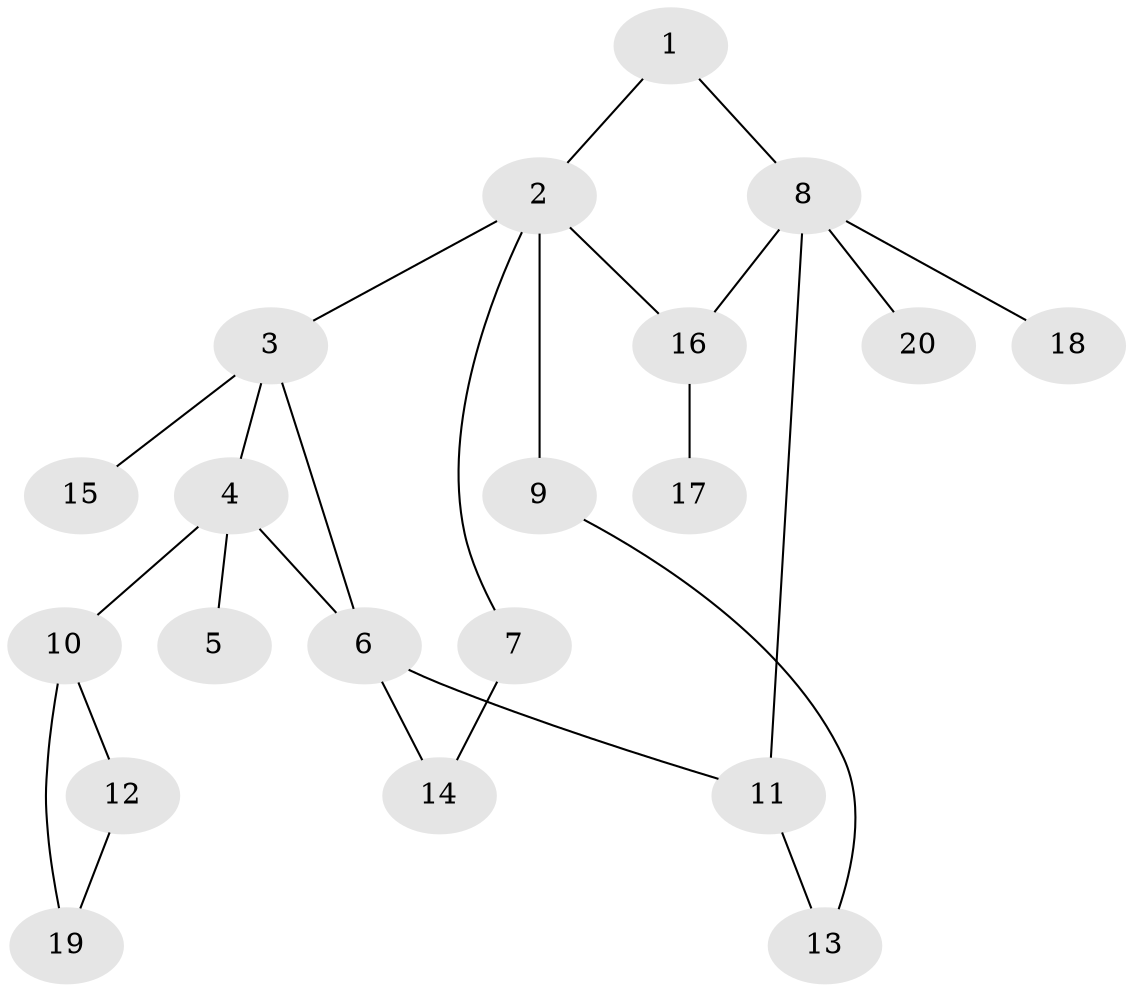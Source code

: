 // Generated by graph-tools (version 1.1) at 2025/46/02/15/25 05:46:28]
// undirected, 20 vertices, 25 edges
graph export_dot {
graph [start="1"]
  node [color=gray90,style=filled];
  1;
  2;
  3;
  4;
  5;
  6;
  7;
  8;
  9;
  10;
  11;
  12;
  13;
  14;
  15;
  16;
  17;
  18;
  19;
  20;
  1 -- 2;
  1 -- 8;
  2 -- 3;
  2 -- 7;
  2 -- 9;
  2 -- 16;
  3 -- 4;
  3 -- 6;
  3 -- 15;
  4 -- 5;
  4 -- 10;
  4 -- 6;
  6 -- 11;
  6 -- 14;
  7 -- 14;
  8 -- 16;
  8 -- 18;
  8 -- 20;
  8 -- 11;
  9 -- 13;
  10 -- 12;
  10 -- 19;
  11 -- 13;
  12 -- 19;
  16 -- 17;
}
